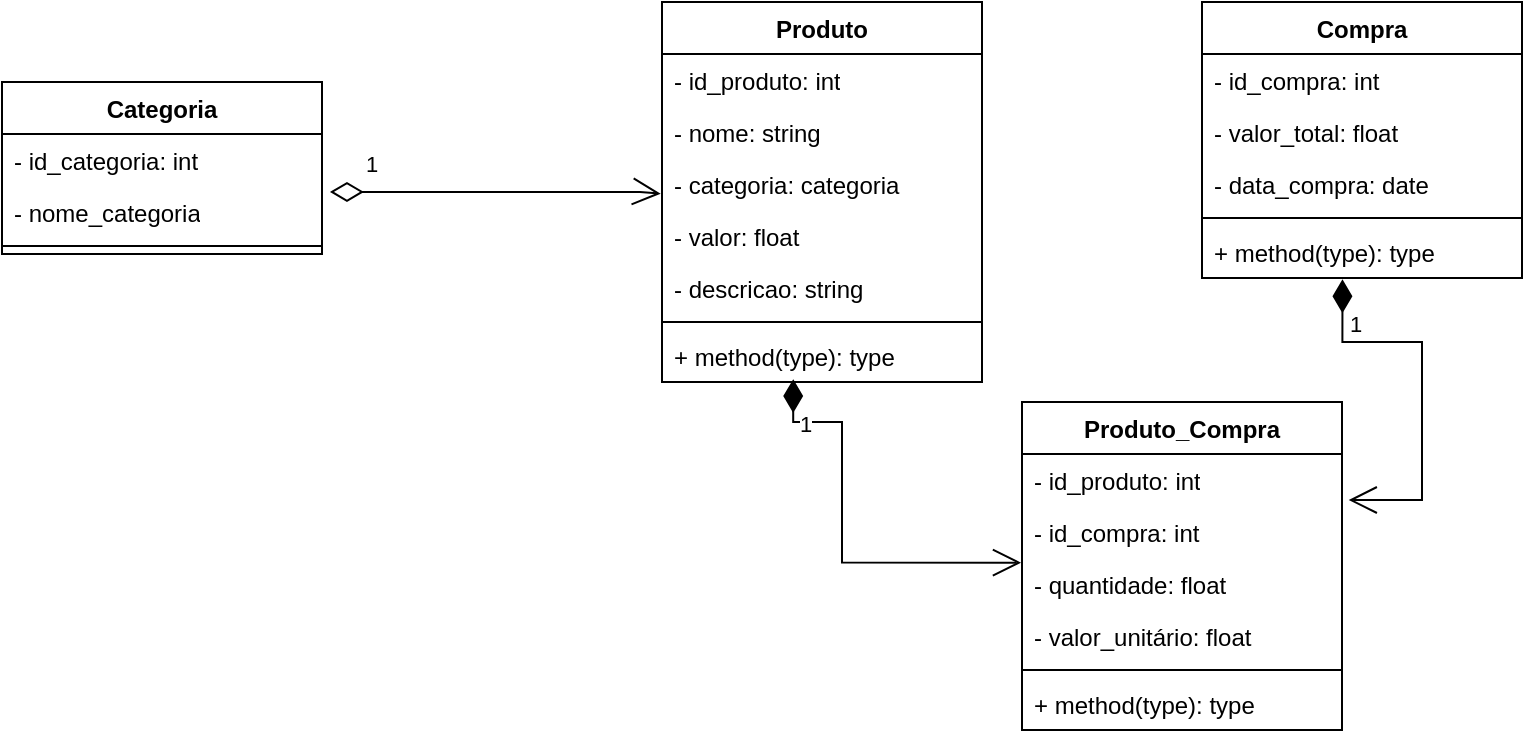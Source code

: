 <mxfile version="27.1.1">
  <diagram id="C5RBs43oDa-KdzZeNtuy" name="Page-1">
    <mxGraphModel dx="1843" dy="544" grid="1" gridSize="10" guides="1" tooltips="1" connect="1" arrows="1" fold="1" page="1" pageScale="1" pageWidth="827" pageHeight="1169" math="0" shadow="0">
      <root>
        <mxCell id="WIyWlLk6GJQsqaUBKTNV-0" />
        <mxCell id="WIyWlLk6GJQsqaUBKTNV-1" parent="WIyWlLk6GJQsqaUBKTNV-0" />
        <mxCell id="8Q1UdXMdtkWn5rTY0BVf-1" value="Produto" style="swimlane;fontStyle=1;align=center;verticalAlign=top;childLayout=stackLayout;horizontal=1;startSize=26;horizontalStack=0;resizeParent=1;resizeParentMax=0;resizeLast=0;collapsible=1;marginBottom=0;whiteSpace=wrap;html=1;" vertex="1" parent="WIyWlLk6GJQsqaUBKTNV-1">
          <mxGeometry x="170" y="40" width="160" height="190" as="geometry">
            <mxRectangle x="330" y="100" width="80" height="30" as="alternateBounds" />
          </mxGeometry>
        </mxCell>
        <mxCell id="8Q1UdXMdtkWn5rTY0BVf-10" value="- id_produto: int" style="text;strokeColor=none;fillColor=none;align=left;verticalAlign=top;spacingLeft=4;spacingRight=4;overflow=hidden;rotatable=0;points=[[0,0.5],[1,0.5]];portConstraint=eastwest;whiteSpace=wrap;html=1;" vertex="1" parent="8Q1UdXMdtkWn5rTY0BVf-1">
          <mxGeometry y="26" width="160" height="26" as="geometry" />
        </mxCell>
        <mxCell id="8Q1UdXMdtkWn5rTY0BVf-11" value="- nome: string" style="text;strokeColor=none;fillColor=none;align=left;verticalAlign=top;spacingLeft=4;spacingRight=4;overflow=hidden;rotatable=0;points=[[0,0.5],[1,0.5]];portConstraint=eastwest;whiteSpace=wrap;html=1;" vertex="1" parent="8Q1UdXMdtkWn5rTY0BVf-1">
          <mxGeometry y="52" width="160" height="26" as="geometry" />
        </mxCell>
        <mxCell id="8Q1UdXMdtkWn5rTY0BVf-13" value="- categoria: categoria" style="text;strokeColor=none;fillColor=none;align=left;verticalAlign=top;spacingLeft=4;spacingRight=4;overflow=hidden;rotatable=0;points=[[0,0.5],[1,0.5]];portConstraint=eastwest;whiteSpace=wrap;html=1;" vertex="1" parent="8Q1UdXMdtkWn5rTY0BVf-1">
          <mxGeometry y="78" width="160" height="26" as="geometry" />
        </mxCell>
        <mxCell id="8Q1UdXMdtkWn5rTY0BVf-12" value="- valor: float" style="text;strokeColor=none;fillColor=none;align=left;verticalAlign=top;spacingLeft=4;spacingRight=4;overflow=hidden;rotatable=0;points=[[0,0.5],[1,0.5]];portConstraint=eastwest;whiteSpace=wrap;html=1;" vertex="1" parent="8Q1UdXMdtkWn5rTY0BVf-1">
          <mxGeometry y="104" width="160" height="26" as="geometry" />
        </mxCell>
        <mxCell id="8Q1UdXMdtkWn5rTY0BVf-14" value="- descricao: string" style="text;strokeColor=none;fillColor=none;align=left;verticalAlign=top;spacingLeft=4;spacingRight=4;overflow=hidden;rotatable=0;points=[[0,0.5],[1,0.5]];portConstraint=eastwest;whiteSpace=wrap;html=1;" vertex="1" parent="8Q1UdXMdtkWn5rTY0BVf-1">
          <mxGeometry y="130" width="160" height="26" as="geometry" />
        </mxCell>
        <mxCell id="8Q1UdXMdtkWn5rTY0BVf-3" value="" style="line;strokeWidth=1;fillColor=none;align=left;verticalAlign=middle;spacingTop=-1;spacingLeft=3;spacingRight=3;rotatable=0;labelPosition=right;points=[];portConstraint=eastwest;strokeColor=inherit;" vertex="1" parent="8Q1UdXMdtkWn5rTY0BVf-1">
          <mxGeometry y="156" width="160" height="8" as="geometry" />
        </mxCell>
        <mxCell id="8Q1UdXMdtkWn5rTY0BVf-4" value="+ method(type): type" style="text;strokeColor=none;fillColor=none;align=left;verticalAlign=top;spacingLeft=4;spacingRight=4;overflow=hidden;rotatable=0;points=[[0,0.5],[1,0.5]];portConstraint=eastwest;whiteSpace=wrap;html=1;" vertex="1" parent="8Q1UdXMdtkWn5rTY0BVf-1">
          <mxGeometry y="164" width="160" height="26" as="geometry" />
        </mxCell>
        <mxCell id="8Q1UdXMdtkWn5rTY0BVf-5" value="Compra" style="swimlane;fontStyle=1;align=center;verticalAlign=top;childLayout=stackLayout;horizontal=1;startSize=26;horizontalStack=0;resizeParent=1;resizeParentMax=0;resizeLast=0;collapsible=1;marginBottom=0;whiteSpace=wrap;html=1;" vertex="1" parent="WIyWlLk6GJQsqaUBKTNV-1">
          <mxGeometry x="440" y="40" width="160" height="138" as="geometry" />
        </mxCell>
        <mxCell id="8Q1UdXMdtkWn5rTY0BVf-15" value="- id_compra: int" style="text;strokeColor=none;fillColor=none;align=left;verticalAlign=top;spacingLeft=4;spacingRight=4;overflow=hidden;rotatable=0;points=[[0,0.5],[1,0.5]];portConstraint=eastwest;whiteSpace=wrap;html=1;" vertex="1" parent="8Q1UdXMdtkWn5rTY0BVf-5">
          <mxGeometry y="26" width="160" height="26" as="geometry" />
        </mxCell>
        <mxCell id="8Q1UdXMdtkWn5rTY0BVf-16" value="- valor_total: float" style="text;strokeColor=none;fillColor=none;align=left;verticalAlign=top;spacingLeft=4;spacingRight=4;overflow=hidden;rotatable=0;points=[[0,0.5],[1,0.5]];portConstraint=eastwest;whiteSpace=wrap;html=1;" vertex="1" parent="8Q1UdXMdtkWn5rTY0BVf-5">
          <mxGeometry y="52" width="160" height="26" as="geometry" />
        </mxCell>
        <mxCell id="8Q1UdXMdtkWn5rTY0BVf-17" value="- data_compra: date" style="text;strokeColor=none;fillColor=none;align=left;verticalAlign=top;spacingLeft=4;spacingRight=4;overflow=hidden;rotatable=0;points=[[0,0.5],[1,0.5]];portConstraint=eastwest;whiteSpace=wrap;html=1;" vertex="1" parent="8Q1UdXMdtkWn5rTY0BVf-5">
          <mxGeometry y="78" width="160" height="26" as="geometry" />
        </mxCell>
        <mxCell id="8Q1UdXMdtkWn5rTY0BVf-7" value="" style="line;strokeWidth=1;fillColor=none;align=left;verticalAlign=middle;spacingTop=-1;spacingLeft=3;spacingRight=3;rotatable=0;labelPosition=right;points=[];portConstraint=eastwest;strokeColor=inherit;" vertex="1" parent="8Q1UdXMdtkWn5rTY0BVf-5">
          <mxGeometry y="104" width="160" height="8" as="geometry" />
        </mxCell>
        <mxCell id="8Q1UdXMdtkWn5rTY0BVf-8" value="+ method(type): type" style="text;strokeColor=none;fillColor=none;align=left;verticalAlign=top;spacingLeft=4;spacingRight=4;overflow=hidden;rotatable=0;points=[[0,0.5],[1,0.5]];portConstraint=eastwest;whiteSpace=wrap;html=1;" vertex="1" parent="8Q1UdXMdtkWn5rTY0BVf-5">
          <mxGeometry y="112" width="160" height="26" as="geometry" />
        </mxCell>
        <mxCell id="8Q1UdXMdtkWn5rTY0BVf-18" value="Produto_Compra" style="swimlane;fontStyle=1;align=center;verticalAlign=top;childLayout=stackLayout;horizontal=1;startSize=26;horizontalStack=0;resizeParent=1;resizeParentMax=0;resizeLast=0;collapsible=1;marginBottom=0;whiteSpace=wrap;html=1;" vertex="1" parent="WIyWlLk6GJQsqaUBKTNV-1">
          <mxGeometry x="350" y="240" width="160" height="164" as="geometry" />
        </mxCell>
        <mxCell id="8Q1UdXMdtkWn5rTY0BVf-19" value="- id_produto: int" style="text;strokeColor=none;fillColor=none;align=left;verticalAlign=top;spacingLeft=4;spacingRight=4;overflow=hidden;rotatable=0;points=[[0,0.5],[1,0.5]];portConstraint=eastwest;whiteSpace=wrap;html=1;" vertex="1" parent="8Q1UdXMdtkWn5rTY0BVf-18">
          <mxGeometry y="26" width="160" height="26" as="geometry" />
        </mxCell>
        <mxCell id="8Q1UdXMdtkWn5rTY0BVf-27" value="- id_compra: int" style="text;strokeColor=none;fillColor=none;align=left;verticalAlign=top;spacingLeft=4;spacingRight=4;overflow=hidden;rotatable=0;points=[[0,0.5],[1,0.5]];portConstraint=eastwest;whiteSpace=wrap;html=1;" vertex="1" parent="8Q1UdXMdtkWn5rTY0BVf-18">
          <mxGeometry y="52" width="160" height="26" as="geometry" />
        </mxCell>
        <mxCell id="8Q1UdXMdtkWn5rTY0BVf-28" value="- quantidade: float" style="text;strokeColor=none;fillColor=none;align=left;verticalAlign=top;spacingLeft=4;spacingRight=4;overflow=hidden;rotatable=0;points=[[0,0.5],[1,0.5]];portConstraint=eastwest;whiteSpace=wrap;html=1;" vertex="1" parent="8Q1UdXMdtkWn5rTY0BVf-18">
          <mxGeometry y="78" width="160" height="26" as="geometry" />
        </mxCell>
        <mxCell id="8Q1UdXMdtkWn5rTY0BVf-29" value="- valor_unitário: float" style="text;strokeColor=none;fillColor=none;align=left;verticalAlign=top;spacingLeft=4;spacingRight=4;overflow=hidden;rotatable=0;points=[[0,0.5],[1,0.5]];portConstraint=eastwest;whiteSpace=wrap;html=1;" vertex="1" parent="8Q1UdXMdtkWn5rTY0BVf-18">
          <mxGeometry y="104" width="160" height="26" as="geometry" />
        </mxCell>
        <mxCell id="8Q1UdXMdtkWn5rTY0BVf-20" value="" style="line;strokeWidth=1;fillColor=none;align=left;verticalAlign=middle;spacingTop=-1;spacingLeft=3;spacingRight=3;rotatable=0;labelPosition=right;points=[];portConstraint=eastwest;strokeColor=inherit;" vertex="1" parent="8Q1UdXMdtkWn5rTY0BVf-18">
          <mxGeometry y="130" width="160" height="8" as="geometry" />
        </mxCell>
        <mxCell id="8Q1UdXMdtkWn5rTY0BVf-21" value="+ method(type): type" style="text;strokeColor=none;fillColor=none;align=left;verticalAlign=top;spacingLeft=4;spacingRight=4;overflow=hidden;rotatable=0;points=[[0,0.5],[1,0.5]];portConstraint=eastwest;whiteSpace=wrap;html=1;" vertex="1" parent="8Q1UdXMdtkWn5rTY0BVf-18">
          <mxGeometry y="138" width="160" height="26" as="geometry" />
        </mxCell>
        <mxCell id="8Q1UdXMdtkWn5rTY0BVf-30" value="Categoria" style="swimlane;fontStyle=1;align=center;verticalAlign=top;childLayout=stackLayout;horizontal=1;startSize=26;horizontalStack=0;resizeParent=1;resizeParentMax=0;resizeLast=0;collapsible=1;marginBottom=0;whiteSpace=wrap;html=1;" vertex="1" parent="WIyWlLk6GJQsqaUBKTNV-1">
          <mxGeometry x="-160" y="80" width="160" height="86" as="geometry" />
        </mxCell>
        <mxCell id="8Q1UdXMdtkWn5rTY0BVf-31" value="- id_categoria: int" style="text;strokeColor=none;fillColor=none;align=left;verticalAlign=top;spacingLeft=4;spacingRight=4;overflow=hidden;rotatable=0;points=[[0,0.5],[1,0.5]];portConstraint=eastwest;whiteSpace=wrap;html=1;" vertex="1" parent="8Q1UdXMdtkWn5rTY0BVf-30">
          <mxGeometry y="26" width="160" height="26" as="geometry" />
        </mxCell>
        <mxCell id="8Q1UdXMdtkWn5rTY0BVf-34" value="- nome_categoria" style="text;strokeColor=none;fillColor=none;align=left;verticalAlign=top;spacingLeft=4;spacingRight=4;overflow=hidden;rotatable=0;points=[[0,0.5],[1,0.5]];portConstraint=eastwest;whiteSpace=wrap;html=1;" vertex="1" parent="8Q1UdXMdtkWn5rTY0BVf-30">
          <mxGeometry y="52" width="160" height="26" as="geometry" />
        </mxCell>
        <mxCell id="8Q1UdXMdtkWn5rTY0BVf-32" value="" style="line;strokeWidth=1;fillColor=none;align=left;verticalAlign=middle;spacingTop=-1;spacingLeft=3;spacingRight=3;rotatable=0;labelPosition=right;points=[];portConstraint=eastwest;strokeColor=inherit;" vertex="1" parent="8Q1UdXMdtkWn5rTY0BVf-30">
          <mxGeometry y="78" width="160" height="8" as="geometry" />
        </mxCell>
        <mxCell id="8Q1UdXMdtkWn5rTY0BVf-38" value="1" style="endArrow=open;html=1;endSize=12;startArrow=diamondThin;startSize=14;startFill=1;edgeStyle=orthogonalEdgeStyle;align=left;verticalAlign=bottom;rounded=0;entryX=-0.003;entryY=0.089;entryDx=0;entryDy=0;entryPerimeter=0;exitX=0.41;exitY=0.945;exitDx=0;exitDy=0;exitPerimeter=0;" edge="1" parent="WIyWlLk6GJQsqaUBKTNV-1" source="8Q1UdXMdtkWn5rTY0BVf-4" target="8Q1UdXMdtkWn5rTY0BVf-28">
          <mxGeometry x="-0.777" y="-10" relative="1" as="geometry">
            <mxPoint x="236" y="230" as="sourcePoint" />
            <mxPoint x="350" y="320" as="targetPoint" />
            <Array as="points">
              <mxPoint x="236" y="250" />
              <mxPoint x="260" y="250" />
              <mxPoint x="260" y="320" />
            </Array>
            <mxPoint as="offset" />
          </mxGeometry>
        </mxCell>
        <mxCell id="8Q1UdXMdtkWn5rTY0BVf-40" value="1" style="endArrow=open;html=1;endSize=12;startArrow=diamondThin;startSize=14;startFill=1;edgeStyle=orthogonalEdgeStyle;align=left;verticalAlign=bottom;rounded=0;exitX=0.439;exitY=1.023;exitDx=0;exitDy=0;exitPerimeter=0;entryX=1.021;entryY=0.885;entryDx=0;entryDy=0;entryPerimeter=0;" edge="1" parent="WIyWlLk6GJQsqaUBKTNV-1" source="8Q1UdXMdtkWn5rTY0BVf-8" target="8Q1UdXMdtkWn5rTY0BVf-19">
          <mxGeometry x="-0.645" relative="1" as="geometry">
            <mxPoint x="390" y="220" as="sourcePoint" />
            <mxPoint x="550" y="220" as="targetPoint" />
            <Array as="points">
              <mxPoint x="510" y="210" />
              <mxPoint x="550" y="210" />
              <mxPoint x="550" y="289" />
            </Array>
            <mxPoint as="offset" />
          </mxGeometry>
        </mxCell>
        <mxCell id="8Q1UdXMdtkWn5rTY0BVf-41" value="1" style="endArrow=open;html=1;endSize=12;startArrow=diamondThin;startSize=14;startFill=0;edgeStyle=orthogonalEdgeStyle;align=left;verticalAlign=bottom;rounded=0;exitX=1.025;exitY=0.115;exitDx=0;exitDy=0;exitPerimeter=0;entryX=-0.004;entryY=0.687;entryDx=0;entryDy=0;entryPerimeter=0;" edge="1" parent="WIyWlLk6GJQsqaUBKTNV-1" source="8Q1UdXMdtkWn5rTY0BVf-34" target="8Q1UdXMdtkWn5rTY0BVf-13">
          <mxGeometry x="-0.806" y="5" relative="1" as="geometry">
            <mxPoint y="134.41" as="sourcePoint" />
            <mxPoint x="160" y="135" as="targetPoint" />
            <Array as="points">
              <mxPoint x="159" y="136" />
            </Array>
            <mxPoint as="offset" />
          </mxGeometry>
        </mxCell>
      </root>
    </mxGraphModel>
  </diagram>
</mxfile>
